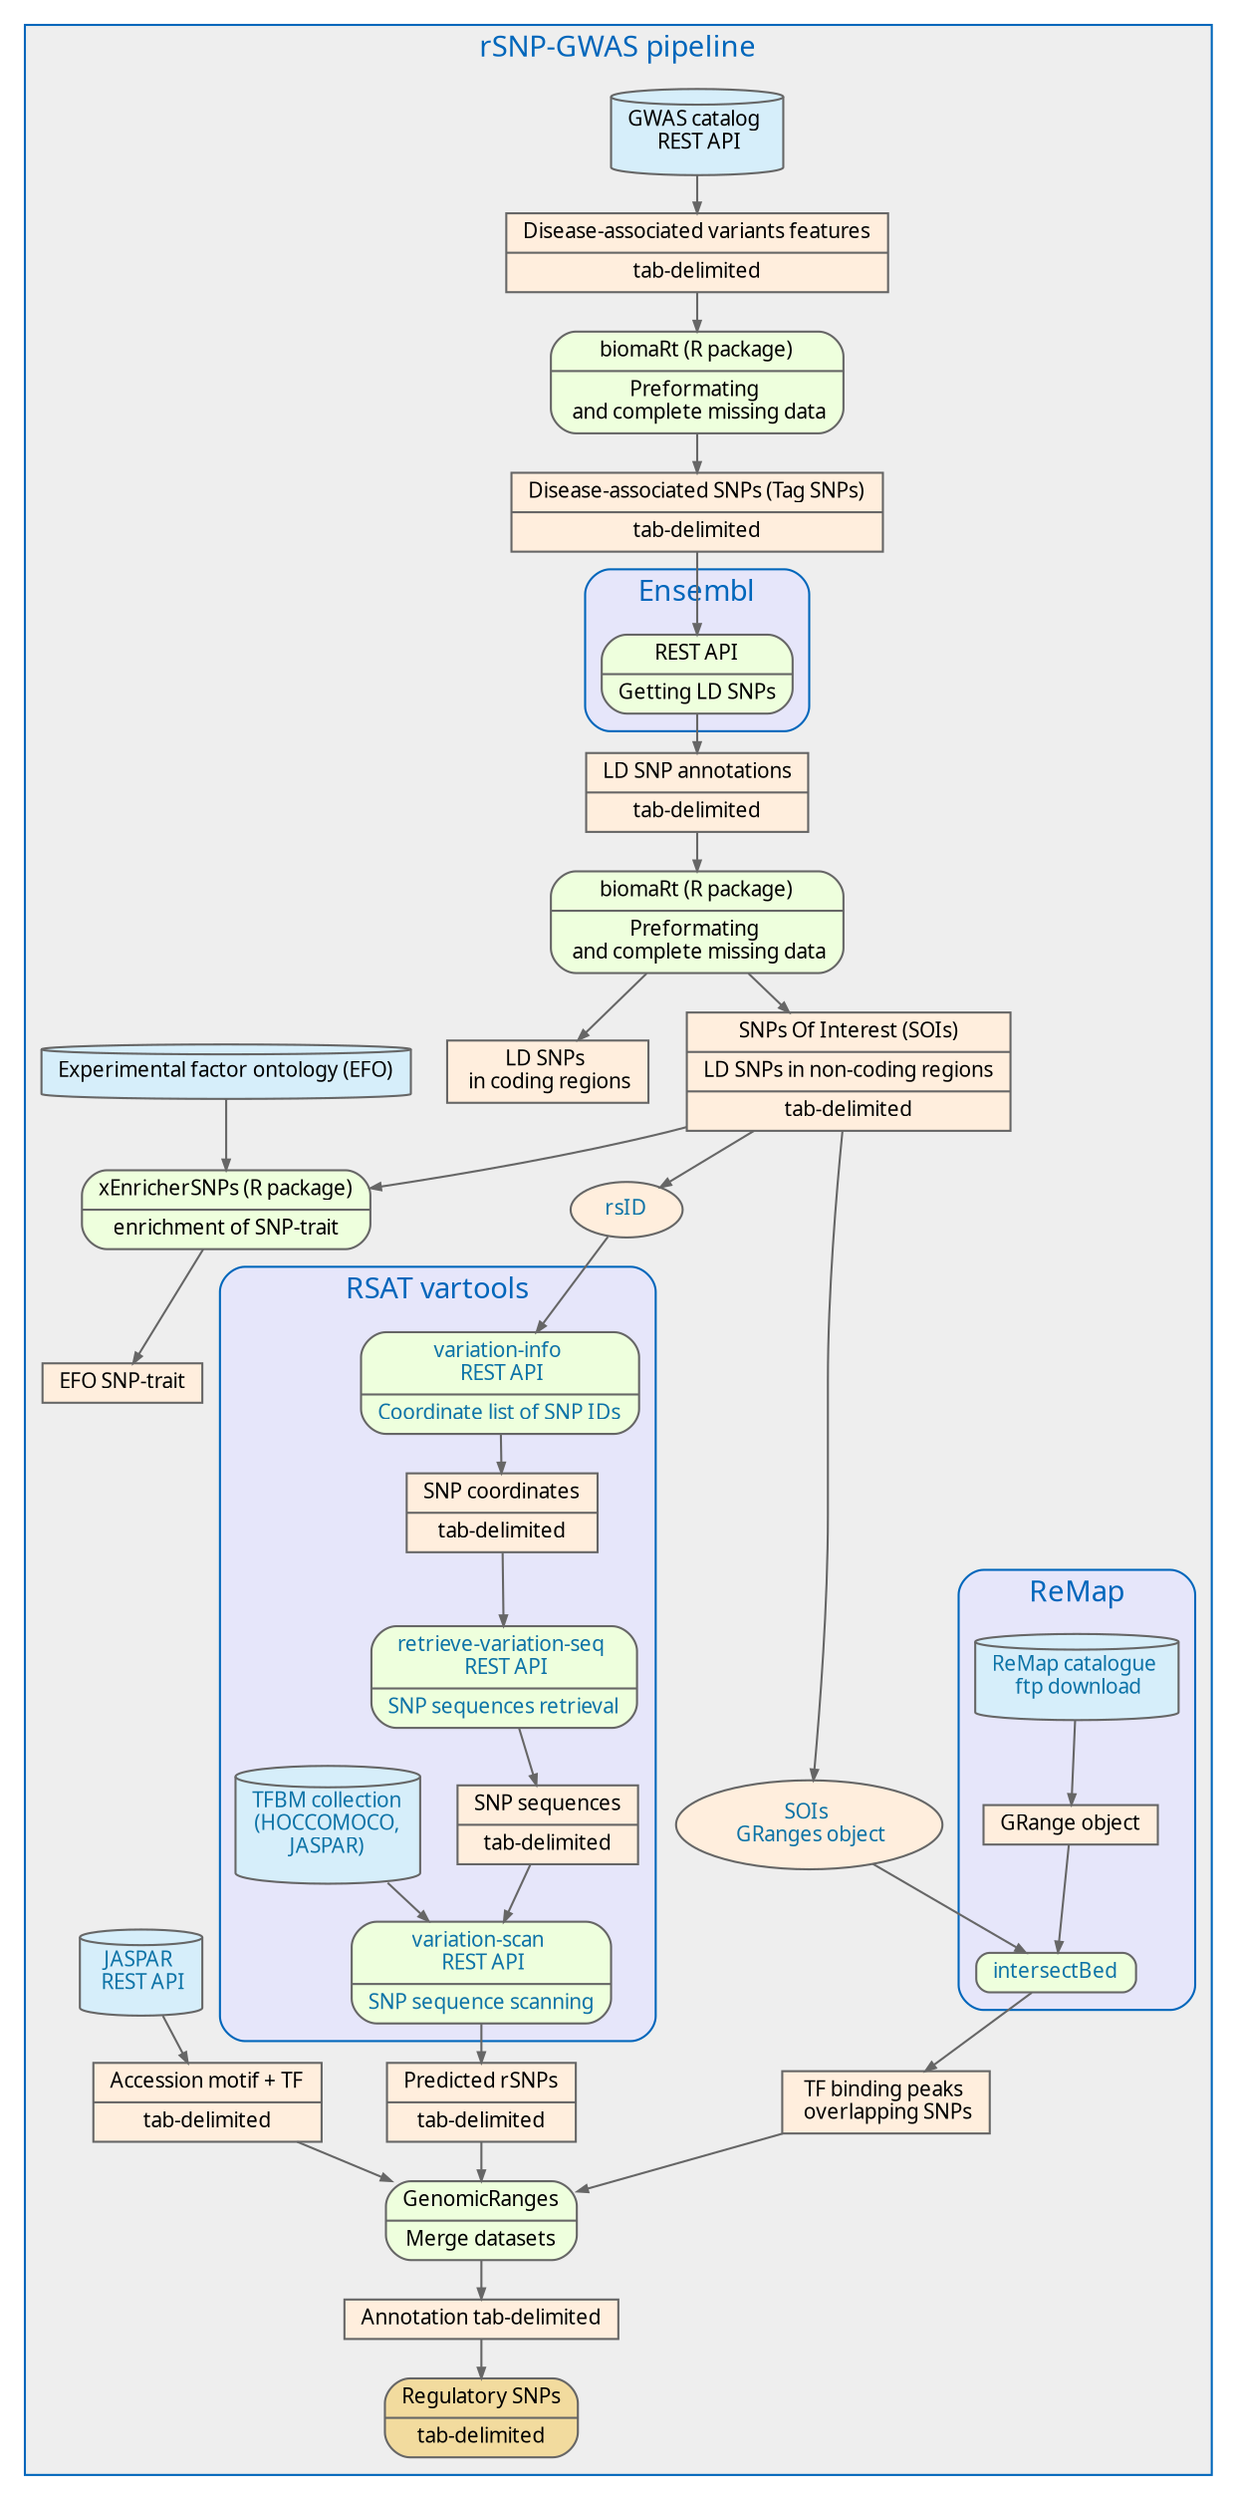 digraph {

	subgraph cluster_0 {
		color = "#0066BB";
		bgcolor = "#EEEEEE";
		
	## General properties of the graph (font, color, ...)
	graph [fontname="ArialBlack",fontsize="14", label="rSNP-GWAS pipeline" labelloc="t", fontcolor="#0066BB", nodesep="0.1", ranksep="0.2"];
	edge [fontname="ArialMT",fontsize="10",labelfontname="ArialMT",labelfontsize="10", arrowsize="0.5", color="#666666"];
	node [fontname="ArialMT",fontsize="10",shape=record,height="0.2", color="#666666"];

	


		
	gwas_catalog [shape = "cylinder", style = "rounded,filled", fillcolor = "#D6EEFA", label = "GWAS catalog \n REST API", URL = "http://www.ebi.ac.uk/gwas/"];


	gwas_catalog -> download

#F8EE2B


		 download [shape="record", style="filled", fillcolor="#FFEEDD", label="{Disease-associated  variants features | tab-delimited}"]

		 download -> preformating1

		 preformating1  [shape="record", style="rounded,filled", fillcolor="#EEFFDD", label="{biomaRt (R package) | Preformating \n and complete missing data}"]

		 preformating1 -> tagsnp
     
		 tagsnp  [shape="record", style="filled", fillcolor="#FFEEDD", label="{Disease-associated SNPs (Tag SNPs) | tab-delimited}"]

		 tagsnp -> ensembl

		subgraph cluster_4 {
		color = "#0066BB";
		bgcolor = "#E6E6FA";
		label  =  "Ensembl";
		style = "rounded";


	ensembl[shape = "record", 
			style = "rounded,filled", 
			fillcolor = "#EEFFDD", 
			label = "{REST API| Getting LD SNPs}"];
}

ensembl -> snp1
 snp1  [shape = "record", 
			style = "filled", 
			fillcolor = "#FFEEDD", 
			label="{LD SNP annotations | tab-delimited}"]

snp1 -> preformating2

preformating2  [shape="record", style="rounded,filled", fillcolor="#EEFFDD", label="{biomaRt (R package) | Preformating \n and complete missing data}"]

		preformating2 -> SOI
		preformating2 -> coding
			#preformating2 -> haplor4
		
	SOI [shape = "record", 
			style = "filled", 
			fillcolor = "#FFEEDD", 
			label = "{SNPs Of Interest (SOIs) | LD SNPs in non-coding regions | tab-delimited}"];
			
			
		#		haplor4 [shape = "record", 
		#	style = "filled", 
		#	fillcolor = "#FFEEDD", 
		#	label = "{Epigenomic marks | tab-delimited}"];
			
	 coding [shape="record", 
	 style="filled", 
	 fillcolor="#FFEEDD",
	 label="{LD SNPs \n in coding regions}"]
	 
	 efo [shape = "cylinder", 
	 style = "rounded,filled", 
	 fillcolor = "#D6EEFA", 
	 label = "Experimental factor ontology (EFO)", 
	 URL = "https://www.ebi.ac.uk/efo/"];
	 
	 
	 xgr [shape="record", 
	 style="rounded,filled", 
	 fillcolor="#EEFFDD", 
	 label="{xEnricherSNPs (R package) | enrichment of SNP-trait}"]
		
efo -> xgr
SOI -> xgr
xgr -> snpTrait

snpTrait [shape="record", 
	 style="filled", 
	 fillcolor="#FFEEDD",
	 label="{EFO SNP-trait}"]

SOI -> SOIsGRange
SOI -> rsid


rsid [shape = "", 
				style = "filled", 
				fillcolor = "#FFEEDD", 
				label = "rsID", 
				fontcolor = "#0D73A7"];
				
	rsid -> variation_info
	#rsid -> SOIsGRange
	
	SOIsGRange [shape="", 
	 style="filled", 
	 fillcolor="#FFEEDD",
	 fontcolor = "#0D73A7"
	 label="SOIs \n GRanges object"]
				
  ## RSAT
	subgraph cluster_5 {
		color = "#0066BB";
		bgcolor = "#E6E6FA";
		label  =  "RSAT vartools";
		style = "rounded";
	
	## variation-info
	variation_info [shape = "record", 
					style = "rounded,filled", 
					fillcolor = "#EEFFDD", 
					label = "{variation-info \n REST API | Coordinate list of SNP IDs}", 
					URL = "http://rsat.sb-roscoff.fr/variation-info_form.cgi", 
					fontcolor = "#0D73A7"];

	variation_info -> snp_info
	
	snp_info [shape = "record", 
				style = "filled", 
				fillcolor = "#FFEEDD", 
				label = "{SNP coordinates | tab-delimited }"];

	snp_info -> retrieve_variation_seq

	## retrieve-variation-seq
	retrieve_variation_seq [shape = "record", 
							style = "rounded,filled", 
							fillcolor = "#EEFFDD", 
							label = "{retrieve-variation-seq \n REST API | SNP sequences retrieval}", 
							URL = "http://rsat.sb-roscoff.fr/retrieve-variation-seq_form.cgi", 
							fontcolor = "#0D73A7"];

	retrieve_variation_seq -> snp_seq

	snp_seq  [shape = "record", 
			  style = "filled", 
			  fillcolor = "#FFEEDD", 
			  label = "{SNP sequences | tab-delimited }"];
				
	snp_seq -> variation_scan


	## variation-scan
	variation_scan [shape = "record", 
					style = "rounded,filled", 
					fillcolor = "#EEFFDD", 
					label = "{variation-scan \n REST API | SNP sequence scanning}", 
					URL = "http://rsat.sb-roscoff.fr/variation-scan_form.cgi", 
					fontcolor = "#0D73A7"];
	

	## Matrice database
	matrices  [shape = "cylinder", 
	style = "rounded,filled", 
	fillcolor = "#D6EEFA", 
	label = "TFBM collection\n(HOCCOMOCO,\nJASPAR)", 
		URL = "http://jaspar.genereg.net/", 
		fontcolor = "#0D73A7"];

	matrices -> variation_scan
	}

variation_scan -> rsat2

		 
		 #rsat1  [shape="record", style="rounded,filled", fillcolor="#EEFFDD", label="{RSAT | rSNP predictions}"]
		 
		 #rsat1 -> rsat2
		 
		  rsat2 [shape="record", style="filled", fillcolor="#FFEEDD", label="{Predicted rSNPs | tab-delimited}"]
		  
#	rsid -> remapenrich
	SOIsGRange -> intersectbed
		  
	intersectbed
		  	## REMAP
subgraph cluster_3 {
		color = "#0066BB";
		bgcolor = "#E6E6FA";
		label  =  "ReMap";
		style = "rounded";
				
				
		#remapenrich [shape = "record", 
		#		style = "rounded,filled", 
		#		fillcolor = "#EEFFDD", 
		#		label = "{ReMapEnrich \n R package}", 
		#		fontcolor = "#0D73A7"];
	
	intersectbed [shape = "record", 
				style = "rounded,filled", 
				fillcolor = "#EEFFDD", 
				label = "{intersectBed}", 
				fontcolor = "#0D73A7"];
				
		remapcatalogue [shape = "cylinder", 
						style = "rounded,filled", 
						fillcolor = "#D6EEFA", 
						label = "ReMap catalogue \n ftp download", 
						URL = "http://tagc.univ-mrs.fr/remap/index.php?page = download/", 
						fontcolor = "#0D73A7"];
	#remapcatalogue -> remapenrich 
	remapcatalogue -> remap

		}
	 
	 #remapenrich -> tfenrichissment
	 
	 	#tfenrichissment [shape = "record", 
		#			style = "filled", 
		#			fillcolor = "#FFEEDD", 
		#			label = "{TF enrichissments | tab-delimited}"];
					
	 
		 remap [shape="record", style="filled", fillcolor="#FFEEDD", label="{GRange object}"]
		 remap -> intersectbed
		 intersectbed -> tfbs
		  tfbs [shape="record", style="filled", fillcolor="#FFEEDD", label="{TF binding peaks \n overlapping SNPs }"]
		  
	
	
		 rsat2 -> join
		 tfbs -> join
		 #haplor4 -> join
		 
    join  [shape="record", style="rounded,filled", fillcolor="#EEFFDD", label="{GenomicRanges| Merge datasets}"]
    
    join -> annot_table
    
    
    	jaspar  [shape = "cylinder", 
	style = "rounded,filled", 
	fillcolor = "#D6EEFA", 
	label = "JASPAR \n REST API", 
		URL = "http://jaspar.genereg.net/", 
		fontcolor = "#0D73A7"];
		
		jaspar -> jaspar_res
		
		jaspar_res[shape="record", style="filled", fillcolor="#FFEEDD", label="{Accession motif + TF | tab-delimited}"]
		
		jaspar_res -> join

		 annot_table  [shape="record", style="filled", fillcolor="#FFEEDD", label="{Annotation tab-delimited}"]
    annot_table -> rsnp
 #stat  [shape="record", style="rounded,filled", fillcolor="#EEFFDD", label="{Statistical analysis}"]
    #stat -> rsnp
    rsnp  [shape="record", style="rounded,filled", fillcolor="#F2DB9E", label="{Regulatory SNPs | tab-delimited}"]
	}

	
}
